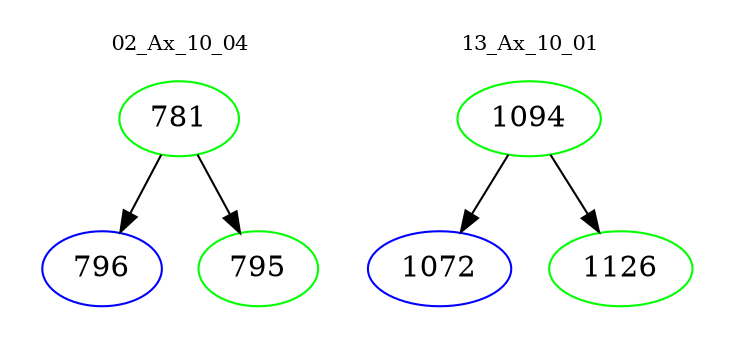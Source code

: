 digraph{
subgraph cluster_0 {
color = white
label = "02_Ax_10_04";
fontsize=10;
T0_781 [label="781", color="green"]
T0_781 -> T0_796 [color="black"]
T0_796 [label="796", color="blue"]
T0_781 -> T0_795 [color="black"]
T0_795 [label="795", color="green"]
}
subgraph cluster_1 {
color = white
label = "13_Ax_10_01";
fontsize=10;
T1_1094 [label="1094", color="green"]
T1_1094 -> T1_1072 [color="black"]
T1_1072 [label="1072", color="blue"]
T1_1094 -> T1_1126 [color="black"]
T1_1126 [label="1126", color="green"]
}
}
